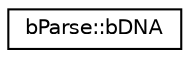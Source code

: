 digraph "Graphical Class Hierarchy"
{
  edge [fontname="Helvetica",fontsize="10",labelfontname="Helvetica",labelfontsize="10"];
  node [fontname="Helvetica",fontsize="10",shape=record];
  rankdir="LR";
  Node1 [label="bParse::bDNA",height=0.2,width=0.4,color="black", fillcolor="white", style="filled",URL="$classb_parse_1_1b_d_n_a.html"];
}

